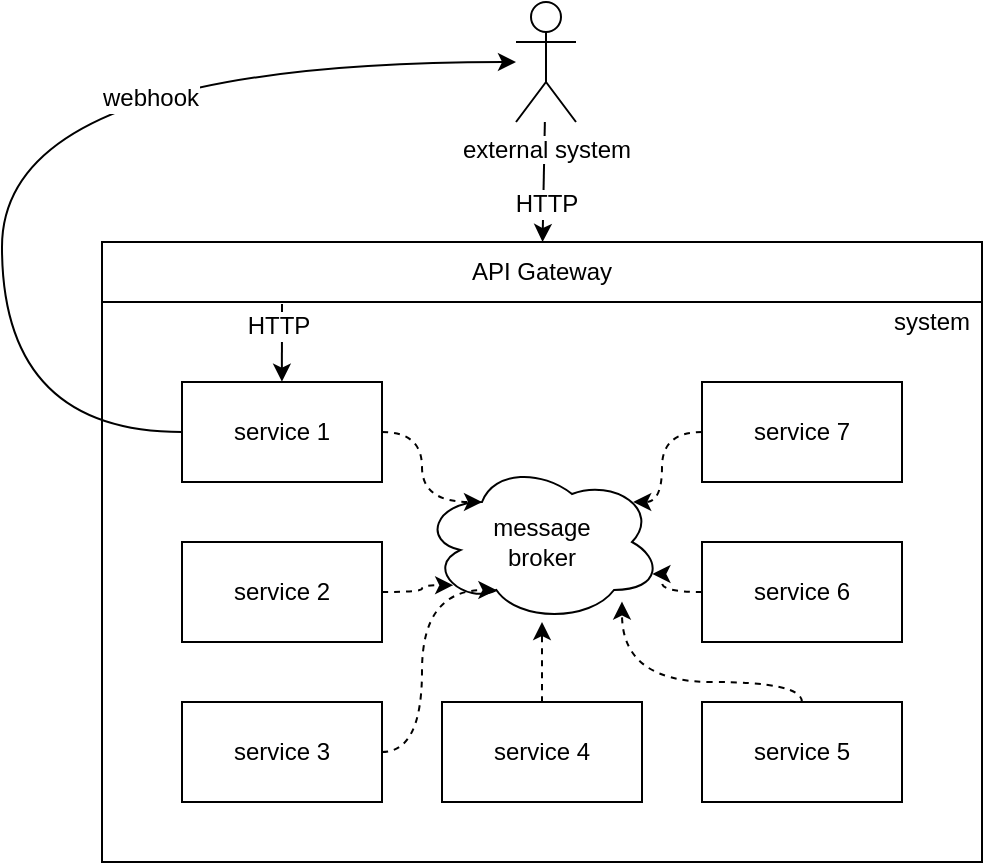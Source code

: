 <mxfile version="10.7.5" type="device"><diagram id="tQqO_Bos1mV1dlaH2P8K" name="Page-1"><mxGraphModel dx="758" dy="457" grid="1" gridSize="10" guides="1" tooltips="1" connect="1" arrows="1" fold="1" page="1" pageScale="1" pageWidth="827" pageHeight="1169" math="0" shadow="0"><root><mxCell id="0"/><mxCell id="1" parent="0"/><mxCell id="TfykXRx4jiYs6WQyPuXm-1" value="" style="rounded=0;whiteSpace=wrap;html=1;" vertex="1" parent="1"><mxGeometry x="190" y="140" width="440" height="310" as="geometry"/></mxCell><mxCell id="TfykXRx4jiYs6WQyPuXm-4" value="message&lt;br&gt;broker&lt;br&gt;" style="ellipse;shape=cloud;whiteSpace=wrap;html=1;" vertex="1" parent="1"><mxGeometry x="350" y="250" width="120" height="80" as="geometry"/></mxCell><mxCell id="TfykXRx4jiYs6WQyPuXm-15" style="edgeStyle=orthogonalEdgeStyle;curved=1;rounded=0;orthogonalLoop=1;jettySize=auto;html=1;entryX=0.25;entryY=0.25;entryDx=0;entryDy=0;entryPerimeter=0;dashed=1;" edge="1" parent="1" source="TfykXRx4jiYs6WQyPuXm-5" target="TfykXRx4jiYs6WQyPuXm-4"><mxGeometry relative="1" as="geometry"/></mxCell><mxCell id="TfykXRx4jiYs6WQyPuXm-29" style="edgeStyle=orthogonalEdgeStyle;rounded=0;orthogonalLoop=1;jettySize=auto;html=1;curved=1;" edge="1" parent="1" source="TfykXRx4jiYs6WQyPuXm-5" target="TfykXRx4jiYs6WQyPuXm-25"><mxGeometry relative="1" as="geometry"><Array as="points"><mxPoint x="140" y="235"/><mxPoint x="140" y="50"/></Array></mxGeometry></mxCell><mxCell id="TfykXRx4jiYs6WQyPuXm-30" value="webhook" style="text;html=1;resizable=0;points=[];align=center;verticalAlign=middle;labelBackgroundColor=#ffffff;" vertex="1" connectable="0" parent="TfykXRx4jiYs6WQyPuXm-29"><mxGeometry x="0.312" y="-18" relative="1" as="geometry"><mxPoint as="offset"/></mxGeometry></mxCell><mxCell id="TfykXRx4jiYs6WQyPuXm-5" value="service 1&lt;br&gt;" style="rounded=0;whiteSpace=wrap;html=1;" vertex="1" parent="1"><mxGeometry x="230" y="210" width="100" height="50" as="geometry"/></mxCell><mxCell id="TfykXRx4jiYs6WQyPuXm-16" style="edgeStyle=orthogonalEdgeStyle;curved=1;rounded=0;orthogonalLoop=1;jettySize=auto;html=1;entryX=0.13;entryY=0.77;entryDx=0;entryDy=0;entryPerimeter=0;dashed=1;" edge="1" parent="1" source="TfykXRx4jiYs6WQyPuXm-6" target="TfykXRx4jiYs6WQyPuXm-4"><mxGeometry relative="1" as="geometry"/></mxCell><mxCell id="TfykXRx4jiYs6WQyPuXm-6" value="service 2&lt;br&gt;" style="rounded=0;whiteSpace=wrap;html=1;" vertex="1" parent="1"><mxGeometry x="230" y="290" width="100" height="50" as="geometry"/></mxCell><mxCell id="TfykXRx4jiYs6WQyPuXm-17" style="edgeStyle=orthogonalEdgeStyle;curved=1;rounded=0;orthogonalLoop=1;jettySize=auto;html=1;entryX=0.31;entryY=0.8;entryDx=0;entryDy=0;entryPerimeter=0;dashed=1;" edge="1" parent="1" source="TfykXRx4jiYs6WQyPuXm-7" target="TfykXRx4jiYs6WQyPuXm-4"><mxGeometry relative="1" as="geometry"><Array as="points"><mxPoint x="350" y="395"/><mxPoint x="350" y="314"/></Array></mxGeometry></mxCell><mxCell id="TfykXRx4jiYs6WQyPuXm-7" value="service 3&lt;br&gt;" style="rounded=0;whiteSpace=wrap;html=1;" vertex="1" parent="1"><mxGeometry x="230" y="370" width="100" height="50" as="geometry"/></mxCell><mxCell id="TfykXRx4jiYs6WQyPuXm-18" style="edgeStyle=orthogonalEdgeStyle;curved=1;rounded=0;orthogonalLoop=1;jettySize=auto;html=1;dashed=1;" edge="1" parent="1" source="TfykXRx4jiYs6WQyPuXm-10" target="TfykXRx4jiYs6WQyPuXm-4"><mxGeometry relative="1" as="geometry"/></mxCell><mxCell id="TfykXRx4jiYs6WQyPuXm-10" value="service 4&lt;br&gt;" style="rounded=0;whiteSpace=wrap;html=1;" vertex="1" parent="1"><mxGeometry x="360" y="370" width="100" height="50" as="geometry"/></mxCell><mxCell id="TfykXRx4jiYs6WQyPuXm-19" style="edgeStyle=orthogonalEdgeStyle;curved=1;rounded=0;orthogonalLoop=1;jettySize=auto;html=1;dashed=1;" edge="1" parent="1" source="TfykXRx4jiYs6WQyPuXm-11" target="TfykXRx4jiYs6WQyPuXm-4"><mxGeometry relative="1" as="geometry"><Array as="points"><mxPoint x="540" y="360"/><mxPoint x="450" y="360"/></Array></mxGeometry></mxCell><mxCell id="TfykXRx4jiYs6WQyPuXm-11" value="service 5&lt;br&gt;" style="rounded=0;whiteSpace=wrap;html=1;" vertex="1" parent="1"><mxGeometry x="490" y="370" width="100" height="50" as="geometry"/></mxCell><mxCell id="TfykXRx4jiYs6WQyPuXm-20" style="edgeStyle=orthogonalEdgeStyle;curved=1;rounded=0;orthogonalLoop=1;jettySize=auto;html=1;entryX=0.96;entryY=0.7;entryDx=0;entryDy=0;entryPerimeter=0;dashed=1;" edge="1" parent="1" source="TfykXRx4jiYs6WQyPuXm-12" target="TfykXRx4jiYs6WQyPuXm-4"><mxGeometry relative="1" as="geometry"/></mxCell><mxCell id="TfykXRx4jiYs6WQyPuXm-12" value="service 6&lt;br&gt;" style="rounded=0;whiteSpace=wrap;html=1;" vertex="1" parent="1"><mxGeometry x="490" y="290" width="100" height="50" as="geometry"/></mxCell><mxCell id="TfykXRx4jiYs6WQyPuXm-21" style="edgeStyle=orthogonalEdgeStyle;curved=1;rounded=0;orthogonalLoop=1;jettySize=auto;html=1;entryX=0.88;entryY=0.25;entryDx=0;entryDy=0;entryPerimeter=0;dashed=1;" edge="1" parent="1" source="TfykXRx4jiYs6WQyPuXm-13" target="TfykXRx4jiYs6WQyPuXm-4"><mxGeometry relative="1" as="geometry"/></mxCell><mxCell id="TfykXRx4jiYs6WQyPuXm-13" value="service 7&lt;br&gt;" style="rounded=0;whiteSpace=wrap;html=1;" vertex="1" parent="1"><mxGeometry x="490" y="210" width="100" height="50" as="geometry"/></mxCell><mxCell id="TfykXRx4jiYs6WQyPuXm-23" style="rounded=0;orthogonalLoop=1;jettySize=auto;html=1;entryX=0.25;entryY=0;entryDx=0;entryDy=0;" edge="1" parent="1"><mxGeometry relative="1" as="geometry"><mxPoint x="280" y="171" as="sourcePoint"/><mxPoint x="279.931" y="209.828" as="targetPoint"/></mxGeometry></mxCell><mxCell id="TfykXRx4jiYs6WQyPuXm-27" value="HTTP" style="text;html=1;resizable=0;points=[];align=center;verticalAlign=middle;labelBackgroundColor=#ffffff;" vertex="1" connectable="0" parent="TfykXRx4jiYs6WQyPuXm-23"><mxGeometry x="-0.441" y="-2" relative="1" as="geometry"><mxPoint as="offset"/></mxGeometry></mxCell><mxCell id="TfykXRx4jiYs6WQyPuXm-22" value="API Gateway" style="rounded=0;whiteSpace=wrap;html=1;" vertex="1" parent="1"><mxGeometry x="190" y="140" width="440" height="30" as="geometry"/></mxCell><mxCell id="TfykXRx4jiYs6WQyPuXm-28" value="" style="edgeStyle=none;rounded=0;orthogonalLoop=1;jettySize=auto;html=1;" edge="1" parent="1" source="TfykXRx4jiYs6WQyPuXm-25" target="TfykXRx4jiYs6WQyPuXm-22"><mxGeometry relative="1" as="geometry"/></mxCell><mxCell id="TfykXRx4jiYs6WQyPuXm-31" value="HTTP" style="text;html=1;resizable=0;points=[];align=center;verticalAlign=middle;labelBackgroundColor=#ffffff;" vertex="1" connectable="0" parent="TfykXRx4jiYs6WQyPuXm-28"><mxGeometry x="0.499" y="1" relative="1" as="geometry"><mxPoint y="-4" as="offset"/></mxGeometry></mxCell><mxCell id="TfykXRx4jiYs6WQyPuXm-25" value="external system" style="shape=umlActor;verticalLabelPosition=bottom;labelBackgroundColor=#ffffff;verticalAlign=top;html=1;outlineConnect=0;" vertex="1" parent="1"><mxGeometry x="397" y="20" width="30" height="60" as="geometry"/></mxCell><mxCell id="TfykXRx4jiYs6WQyPuXm-32" value="system" style="text;html=1;strokeColor=none;fillColor=none;align=center;verticalAlign=middle;whiteSpace=wrap;rounded=0;" vertex="1" parent="1"><mxGeometry x="585" y="170" width="40" height="20" as="geometry"/></mxCell></root></mxGraphModel></diagram></mxfile>